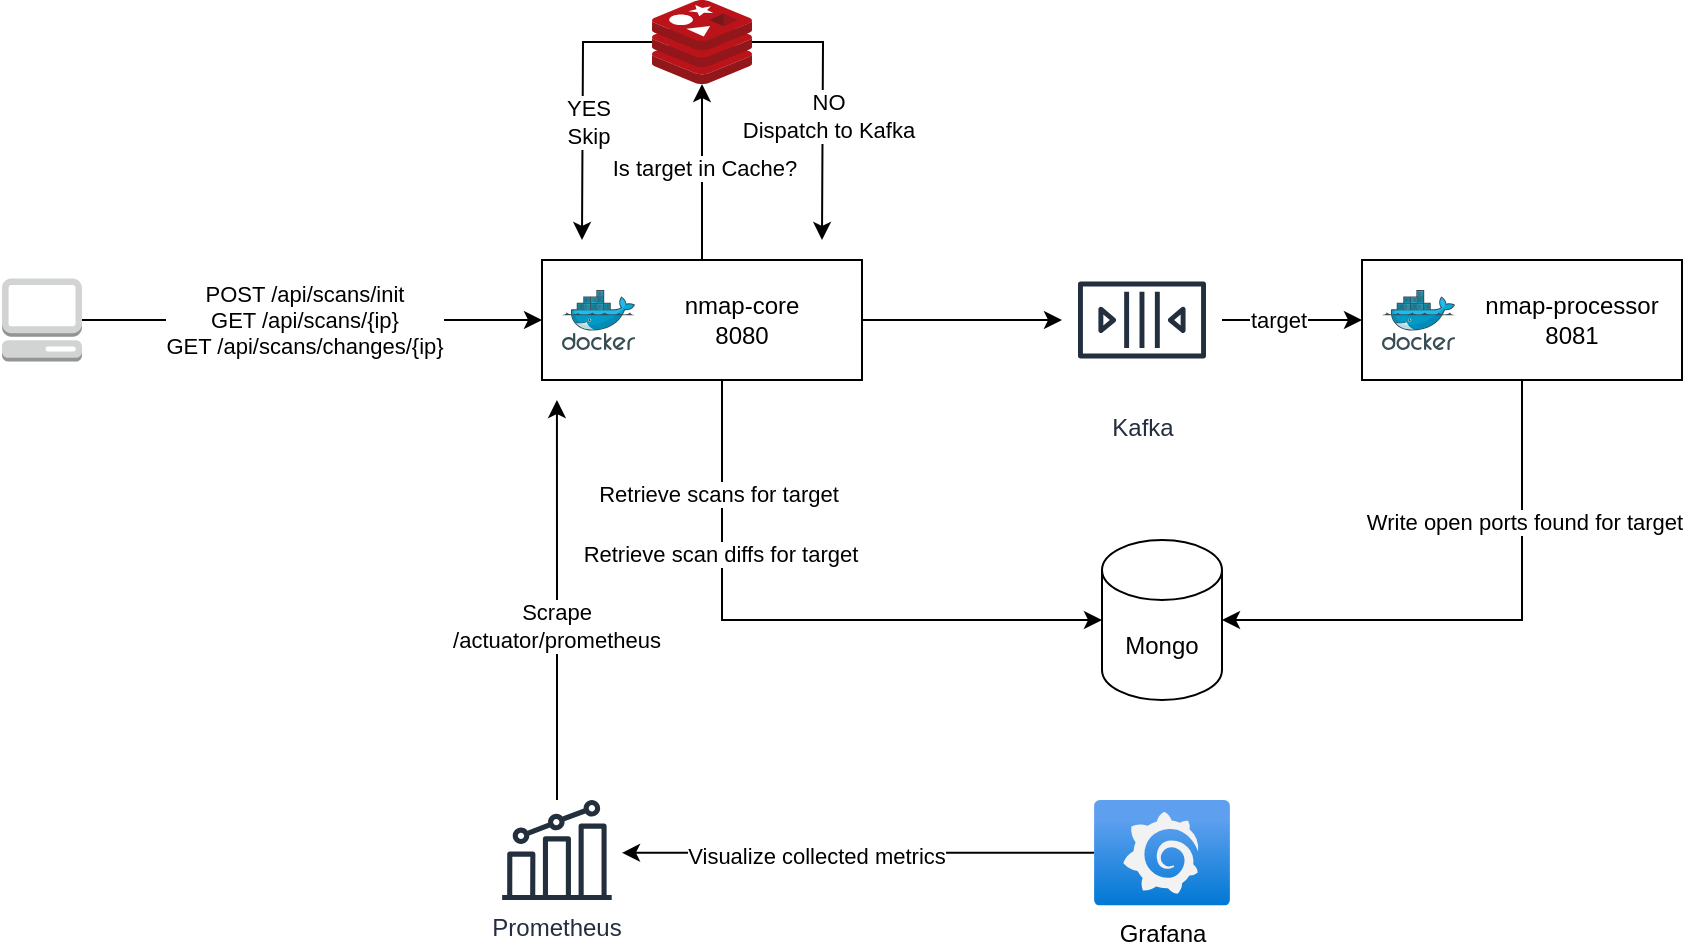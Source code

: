 <mxfile version="24.4.10" type="device">
  <diagram name="Page-1" id="H6EVj93TP5LSN7sQjseC">
    <mxGraphModel dx="1990" dy="656" grid="1" gridSize="10" guides="1" tooltips="1" connect="1" arrows="1" fold="1" page="1" pageScale="1" pageWidth="850" pageHeight="1100" math="0" shadow="0">
      <root>
        <mxCell id="0" />
        <mxCell id="1" parent="0" />
        <mxCell id="DzzIl8uYCUMr-ir0u_mA-9" style="edgeStyle=orthogonalEdgeStyle;rounded=0;orthogonalLoop=1;jettySize=auto;html=1;" edge="1" parent="1" source="DzzIl8uYCUMr-ir0u_mA-1" target="DzzIl8uYCUMr-ir0u_mA-7">
          <mxGeometry relative="1" as="geometry" />
        </mxCell>
        <mxCell id="DzzIl8uYCUMr-ir0u_mA-27" value="target" style="edgeLabel;html=1;align=center;verticalAlign=middle;resizable=0;points=[];" vertex="1" connectable="0" parent="DzzIl8uYCUMr-ir0u_mA-9">
          <mxGeometry x="-0.175" y="-1" relative="1" as="geometry">
            <mxPoint x="120" y="10" as="offset" />
          </mxGeometry>
        </mxCell>
        <mxCell id="DzzIl8uYCUMr-ir0u_mA-39" style="edgeStyle=orthogonalEdgeStyle;rounded=0;orthogonalLoop=1;jettySize=auto;html=1;" edge="1" parent="1" source="DzzIl8uYCUMr-ir0u_mA-1" target="DzzIl8uYCUMr-ir0u_mA-35">
          <mxGeometry relative="1" as="geometry" />
        </mxCell>
        <mxCell id="DzzIl8uYCUMr-ir0u_mA-40" value="Is target in Cache?" style="edgeLabel;html=1;align=center;verticalAlign=middle;resizable=0;points=[];" vertex="1" connectable="0" parent="DzzIl8uYCUMr-ir0u_mA-39">
          <mxGeometry x="0.058" y="-1" relative="1" as="geometry">
            <mxPoint as="offset" />
          </mxGeometry>
        </mxCell>
        <mxCell id="DzzIl8uYCUMr-ir0u_mA-1" value="" style="rounded=0;whiteSpace=wrap;html=1;" vertex="1" parent="1">
          <mxGeometry x="210" y="280" width="160" height="60" as="geometry" />
        </mxCell>
        <mxCell id="DzzIl8uYCUMr-ir0u_mA-2" value="" style="image;sketch=0;aspect=fixed;html=1;points=[];align=center;fontSize=12;image=img/lib/mscae/Docker.svg;" vertex="1" parent="1">
          <mxGeometry x="220" y="295" width="36.59" height="30" as="geometry" />
        </mxCell>
        <mxCell id="DzzIl8uYCUMr-ir0u_mA-3" value="nmap-core&lt;br&gt;8080" style="text;html=1;align=center;verticalAlign=middle;whiteSpace=wrap;rounded=0;" vertex="1" parent="1">
          <mxGeometry x="280.0" y="295" width="60" height="30" as="geometry" />
        </mxCell>
        <mxCell id="DzzIl8uYCUMr-ir0u_mA-4" value="" style="rounded=0;whiteSpace=wrap;html=1;" vertex="1" parent="1">
          <mxGeometry x="620" y="280" width="160" height="60" as="geometry" />
        </mxCell>
        <mxCell id="DzzIl8uYCUMr-ir0u_mA-5" value="" style="image;sketch=0;aspect=fixed;html=1;points=[];align=center;fontSize=12;image=img/lib/mscae/Docker.svg;" vertex="1" parent="1">
          <mxGeometry x="630" y="295" width="36.59" height="30" as="geometry" />
        </mxCell>
        <mxCell id="DzzIl8uYCUMr-ir0u_mA-6" value="nmap-processor&lt;br&gt;8081" style="text;html=1;align=center;verticalAlign=middle;whiteSpace=wrap;rounded=0;" vertex="1" parent="1">
          <mxGeometry x="680" y="295" width="90" height="30" as="geometry" />
        </mxCell>
        <mxCell id="DzzIl8uYCUMr-ir0u_mA-10" style="edgeStyle=orthogonalEdgeStyle;rounded=0;orthogonalLoop=1;jettySize=auto;html=1;entryX=0;entryY=0.5;entryDx=0;entryDy=0;" edge="1" parent="1" source="DzzIl8uYCUMr-ir0u_mA-7" target="DzzIl8uYCUMr-ir0u_mA-4">
          <mxGeometry relative="1" as="geometry" />
        </mxCell>
        <mxCell id="DzzIl8uYCUMr-ir0u_mA-28" value="target" style="edgeLabel;html=1;align=center;verticalAlign=middle;resizable=0;points=[];" vertex="1" connectable="0" parent="DzzIl8uYCUMr-ir0u_mA-10">
          <mxGeometry x="-0.2" relative="1" as="geometry">
            <mxPoint as="offset" />
          </mxGeometry>
        </mxCell>
        <mxCell id="DzzIl8uYCUMr-ir0u_mA-7" value="Kafka" style="sketch=0;outlineConnect=0;fontColor=#232F3E;gradientColor=none;strokeColor=#232F3E;fillColor=#ffffff;dashed=0;verticalLabelPosition=bottom;verticalAlign=top;align=center;html=1;fontSize=12;fontStyle=0;aspect=fixed;shape=mxgraph.aws4.resourceIcon;resIcon=mxgraph.aws4.queue;" vertex="1" parent="1">
          <mxGeometry x="470" y="270" width="80" height="80" as="geometry" />
        </mxCell>
        <mxCell id="DzzIl8uYCUMr-ir0u_mA-32" style="edgeStyle=orthogonalEdgeStyle;rounded=0;orthogonalLoop=1;jettySize=auto;html=1;entryX=0;entryY=0.5;entryDx=0;entryDy=0;" edge="1" parent="1" source="DzzIl8uYCUMr-ir0u_mA-11" target="DzzIl8uYCUMr-ir0u_mA-1">
          <mxGeometry relative="1" as="geometry" />
        </mxCell>
        <mxCell id="DzzIl8uYCUMr-ir0u_mA-34" value="POST /api/scans/init&lt;br&gt;GET /api/scans/{ip}&lt;br&gt;GET /api/scans/changes/{ip}" style="edgeLabel;html=1;align=center;verticalAlign=middle;resizable=0;points=[];" vertex="1" connectable="0" parent="DzzIl8uYCUMr-ir0u_mA-32">
          <mxGeometry x="-0.265" relative="1" as="geometry">
            <mxPoint x="26" as="offset" />
          </mxGeometry>
        </mxCell>
        <mxCell id="DzzIl8uYCUMr-ir0u_mA-11" value="" style="outlineConnect=0;dashed=0;verticalLabelPosition=bottom;verticalAlign=top;align=center;html=1;shape=mxgraph.aws3.management_console;fillColor=#D2D3D3;gradientColor=none;" vertex="1" parent="1">
          <mxGeometry x="-60" y="289.25" width="40" height="41.5" as="geometry" />
        </mxCell>
        <mxCell id="DzzIl8uYCUMr-ir0u_mA-12" value="Mongo" style="shape=cylinder3;whiteSpace=wrap;html=1;boundedLbl=1;backgroundOutline=1;size=15;" vertex="1" parent="1">
          <mxGeometry x="490" y="420" width="60" height="80" as="geometry" />
        </mxCell>
        <mxCell id="DzzIl8uYCUMr-ir0u_mA-13" style="edgeStyle=orthogonalEdgeStyle;rounded=0;orthogonalLoop=1;jettySize=auto;html=1;entryX=1;entryY=0.5;entryDx=0;entryDy=0;entryPerimeter=0;" edge="1" parent="1" source="DzzIl8uYCUMr-ir0u_mA-4" target="DzzIl8uYCUMr-ir0u_mA-12">
          <mxGeometry relative="1" as="geometry">
            <Array as="points">
              <mxPoint x="700" y="460" />
            </Array>
          </mxGeometry>
        </mxCell>
        <mxCell id="DzzIl8uYCUMr-ir0u_mA-26" value="Write open ports found for target" style="edgeLabel;html=1;align=center;verticalAlign=middle;resizable=0;points=[];" vertex="1" connectable="0" parent="DzzIl8uYCUMr-ir0u_mA-13">
          <mxGeometry x="-0.478" y="1" relative="1" as="geometry">
            <mxPoint as="offset" />
          </mxGeometry>
        </mxCell>
        <mxCell id="DzzIl8uYCUMr-ir0u_mA-29" style="edgeStyle=orthogonalEdgeStyle;rounded=0;orthogonalLoop=1;jettySize=auto;html=1;entryX=0;entryY=0.5;entryDx=0;entryDy=0;entryPerimeter=0;" edge="1" parent="1" source="DzzIl8uYCUMr-ir0u_mA-1" target="DzzIl8uYCUMr-ir0u_mA-12">
          <mxGeometry relative="1" as="geometry">
            <Array as="points">
              <mxPoint x="300" y="460" />
            </Array>
          </mxGeometry>
        </mxCell>
        <mxCell id="DzzIl8uYCUMr-ir0u_mA-30" value="Retrieve scans for target" style="edgeLabel;html=1;align=center;verticalAlign=middle;resizable=0;points=[];" vertex="1" connectable="0" parent="DzzIl8uYCUMr-ir0u_mA-29">
          <mxGeometry x="-0.635" y="-2" relative="1" as="geometry">
            <mxPoint as="offset" />
          </mxGeometry>
        </mxCell>
        <mxCell id="DzzIl8uYCUMr-ir0u_mA-31" value="Retrieve scan diffs for target" style="edgeLabel;html=1;align=center;verticalAlign=middle;resizable=0;points=[];" vertex="1" connectable="0" parent="DzzIl8uYCUMr-ir0u_mA-29">
          <mxGeometry x="-0.439" y="-1" relative="1" as="geometry">
            <mxPoint as="offset" />
          </mxGeometry>
        </mxCell>
        <mxCell id="DzzIl8uYCUMr-ir0u_mA-41" style="edgeStyle=orthogonalEdgeStyle;rounded=0;orthogonalLoop=1;jettySize=auto;html=1;" edge="1" parent="1" source="DzzIl8uYCUMr-ir0u_mA-35">
          <mxGeometry relative="1" as="geometry">
            <mxPoint x="350" y="270" as="targetPoint" />
          </mxGeometry>
        </mxCell>
        <mxCell id="DzzIl8uYCUMr-ir0u_mA-42" value="NO&lt;br&gt;Dispatch to Kafka" style="edgeLabel;html=1;align=center;verticalAlign=middle;resizable=0;points=[];" vertex="1" connectable="0" parent="DzzIl8uYCUMr-ir0u_mA-41">
          <mxGeometry x="0.077" y="2" relative="1" as="geometry">
            <mxPoint as="offset" />
          </mxGeometry>
        </mxCell>
        <mxCell id="DzzIl8uYCUMr-ir0u_mA-43" style="edgeStyle=orthogonalEdgeStyle;rounded=0;orthogonalLoop=1;jettySize=auto;html=1;" edge="1" parent="1" source="DzzIl8uYCUMr-ir0u_mA-35">
          <mxGeometry relative="1" as="geometry">
            <mxPoint x="230" y="270" as="targetPoint" />
          </mxGeometry>
        </mxCell>
        <mxCell id="DzzIl8uYCUMr-ir0u_mA-44" value="YES&lt;br&gt;Skip" style="edgeLabel;html=1;align=center;verticalAlign=middle;resizable=0;points=[];" vertex="1" connectable="0" parent="DzzIl8uYCUMr-ir0u_mA-43">
          <mxGeometry x="0.119" y="2" relative="1" as="geometry">
            <mxPoint as="offset" />
          </mxGeometry>
        </mxCell>
        <mxCell id="DzzIl8uYCUMr-ir0u_mA-35" value="" style="image;sketch=0;aspect=fixed;html=1;points=[];align=center;fontSize=12;image=img/lib/mscae/Cache_Redis_Product.svg;" vertex="1" parent="1">
          <mxGeometry x="265" y="150" width="50" height="42" as="geometry" />
        </mxCell>
        <mxCell id="DzzIl8uYCUMr-ir0u_mA-46" style="edgeStyle=orthogonalEdgeStyle;rounded=0;orthogonalLoop=1;jettySize=auto;html=1;" edge="1" parent="1" source="DzzIl8uYCUMr-ir0u_mA-45">
          <mxGeometry relative="1" as="geometry">
            <mxPoint x="217.465" y="350" as="targetPoint" />
          </mxGeometry>
        </mxCell>
        <mxCell id="DzzIl8uYCUMr-ir0u_mA-47" value="Scrape&lt;br&gt;/actuator/prometheus" style="edgeLabel;html=1;align=center;verticalAlign=middle;resizable=0;points=[];" vertex="1" connectable="0" parent="DzzIl8uYCUMr-ir0u_mA-46">
          <mxGeometry x="-0.115" y="1" relative="1" as="geometry">
            <mxPoint y="1" as="offset" />
          </mxGeometry>
        </mxCell>
        <mxCell id="DzzIl8uYCUMr-ir0u_mA-45" value="Prometheus" style="sketch=0;outlineConnect=0;fontColor=#232F3E;gradientColor=none;fillColor=#232F3D;strokeColor=none;dashed=0;verticalLabelPosition=bottom;verticalAlign=top;align=center;html=1;fontSize=12;fontStyle=0;aspect=fixed;pointerEvents=1;shape=mxgraph.aws4.metrics;" vertex="1" parent="1">
          <mxGeometry x="190" y="550" width="54.93" height="50" as="geometry" />
        </mxCell>
        <mxCell id="DzzIl8uYCUMr-ir0u_mA-49" style="edgeStyle=orthogonalEdgeStyle;rounded=0;orthogonalLoop=1;jettySize=auto;html=1;" edge="1" parent="1" source="DzzIl8uYCUMr-ir0u_mA-48">
          <mxGeometry relative="1" as="geometry">
            <mxPoint x="250" y="576.4" as="targetPoint" />
          </mxGeometry>
        </mxCell>
        <mxCell id="DzzIl8uYCUMr-ir0u_mA-50" value="Visualize collected metrics" style="edgeLabel;html=1;align=center;verticalAlign=middle;resizable=0;points=[];" vertex="1" connectable="0" parent="DzzIl8uYCUMr-ir0u_mA-49">
          <mxGeometry x="0.184" y="1" relative="1" as="geometry">
            <mxPoint as="offset" />
          </mxGeometry>
        </mxCell>
        <mxCell id="DzzIl8uYCUMr-ir0u_mA-48" value="Grafana" style="image;aspect=fixed;html=1;points=[];align=center;fontSize=12;image=img/lib/azure2/other/Grafana.svg;" vertex="1" parent="1">
          <mxGeometry x="486" y="550" width="68" height="52.8" as="geometry" />
        </mxCell>
      </root>
    </mxGraphModel>
  </diagram>
</mxfile>
